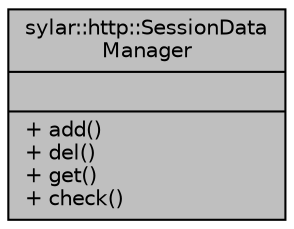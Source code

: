 digraph "sylar::http::SessionDataManager"
{
 // LATEX_PDF_SIZE
  edge [fontname="Helvetica",fontsize="10",labelfontname="Helvetica",labelfontsize="10"];
  node [fontname="Helvetica",fontsize="10",shape=record];
  Node1 [label="{sylar::http::SessionData\lManager\n||+ add()\l+ del()\l+ get()\l+ check()\l}",height=0.2,width=0.4,color="black", fillcolor="grey75", style="filled", fontcolor="black",tooltip=" "];
}
